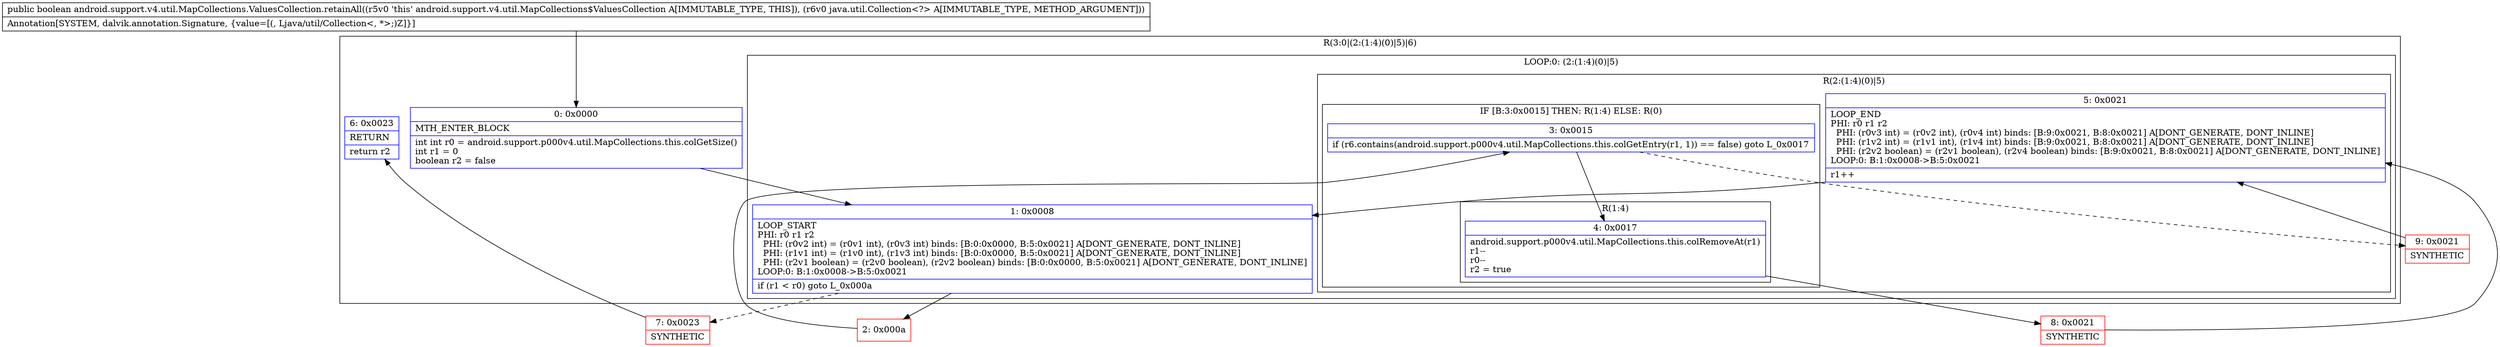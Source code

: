 digraph "CFG forandroid.support.v4.util.MapCollections.ValuesCollection.retainAll(Ljava\/util\/Collection;)Z" {
subgraph cluster_Region_558374592 {
label = "R(3:0|(2:(1:4)(0)|5)|6)";
node [shape=record,color=blue];
Node_0 [shape=record,label="{0\:\ 0x0000|MTH_ENTER_BLOCK\l|int int r0 = android.support.p000v4.util.MapCollections.this.colGetSize()\lint r1 = 0\lboolean r2 = false\l}"];
subgraph cluster_LoopRegion_2066185906 {
label = "LOOP:0: (2:(1:4)(0)|5)";
node [shape=record,color=blue];
Node_1 [shape=record,label="{1\:\ 0x0008|LOOP_START\lPHI: r0 r1 r2 \l  PHI: (r0v2 int) = (r0v1 int), (r0v3 int) binds: [B:0:0x0000, B:5:0x0021] A[DONT_GENERATE, DONT_INLINE]\l  PHI: (r1v1 int) = (r1v0 int), (r1v3 int) binds: [B:0:0x0000, B:5:0x0021] A[DONT_GENERATE, DONT_INLINE]\l  PHI: (r2v1 boolean) = (r2v0 boolean), (r2v2 boolean) binds: [B:0:0x0000, B:5:0x0021] A[DONT_GENERATE, DONT_INLINE]\lLOOP:0: B:1:0x0008\-\>B:5:0x0021\l|if (r1 \< r0) goto L_0x000a\l}"];
subgraph cluster_Region_996445472 {
label = "R(2:(1:4)(0)|5)";
node [shape=record,color=blue];
subgraph cluster_IfRegion_1522219666 {
label = "IF [B:3:0x0015] THEN: R(1:4) ELSE: R(0)";
node [shape=record,color=blue];
Node_3 [shape=record,label="{3\:\ 0x0015|if (r6.contains(android.support.p000v4.util.MapCollections.this.colGetEntry(r1, 1)) == false) goto L_0x0017\l}"];
subgraph cluster_Region_1458453652 {
label = "R(1:4)";
node [shape=record,color=blue];
Node_4 [shape=record,label="{4\:\ 0x0017|android.support.p000v4.util.MapCollections.this.colRemoveAt(r1)\lr1\-\-\lr0\-\-\lr2 = true\l}"];
}
subgraph cluster_Region_1583088209 {
label = "R(0)";
node [shape=record,color=blue];
}
}
Node_5 [shape=record,label="{5\:\ 0x0021|LOOP_END\lPHI: r0 r1 r2 \l  PHI: (r0v3 int) = (r0v2 int), (r0v4 int) binds: [B:9:0x0021, B:8:0x0021] A[DONT_GENERATE, DONT_INLINE]\l  PHI: (r1v2 int) = (r1v1 int), (r1v4 int) binds: [B:9:0x0021, B:8:0x0021] A[DONT_GENERATE, DONT_INLINE]\l  PHI: (r2v2 boolean) = (r2v1 boolean), (r2v4 boolean) binds: [B:9:0x0021, B:8:0x0021] A[DONT_GENERATE, DONT_INLINE]\lLOOP:0: B:1:0x0008\-\>B:5:0x0021\l|r1++\l}"];
}
}
Node_6 [shape=record,label="{6\:\ 0x0023|RETURN\l|return r2\l}"];
}
Node_2 [shape=record,color=red,label="{2\:\ 0x000a}"];
Node_7 [shape=record,color=red,label="{7\:\ 0x0023|SYNTHETIC\l}"];
Node_8 [shape=record,color=red,label="{8\:\ 0x0021|SYNTHETIC\l}"];
Node_9 [shape=record,color=red,label="{9\:\ 0x0021|SYNTHETIC\l}"];
MethodNode[shape=record,label="{public boolean android.support.v4.util.MapCollections.ValuesCollection.retainAll((r5v0 'this' android.support.v4.util.MapCollections$ValuesCollection A[IMMUTABLE_TYPE, THIS]), (r6v0 java.util.Collection\<?\> A[IMMUTABLE_TYPE, METHOD_ARGUMENT]))  | Annotation[SYSTEM, dalvik.annotation.Signature, \{value=[(, Ljava\/util\/Collection\<, *\>;)Z]\}]\l}"];
MethodNode -> Node_0;
Node_0 -> Node_1;
Node_1 -> Node_2;
Node_1 -> Node_7[style=dashed];
Node_3 -> Node_4;
Node_3 -> Node_9[style=dashed];
Node_4 -> Node_8;
Node_5 -> Node_1;
Node_2 -> Node_3;
Node_7 -> Node_6;
Node_8 -> Node_5;
Node_9 -> Node_5;
}

